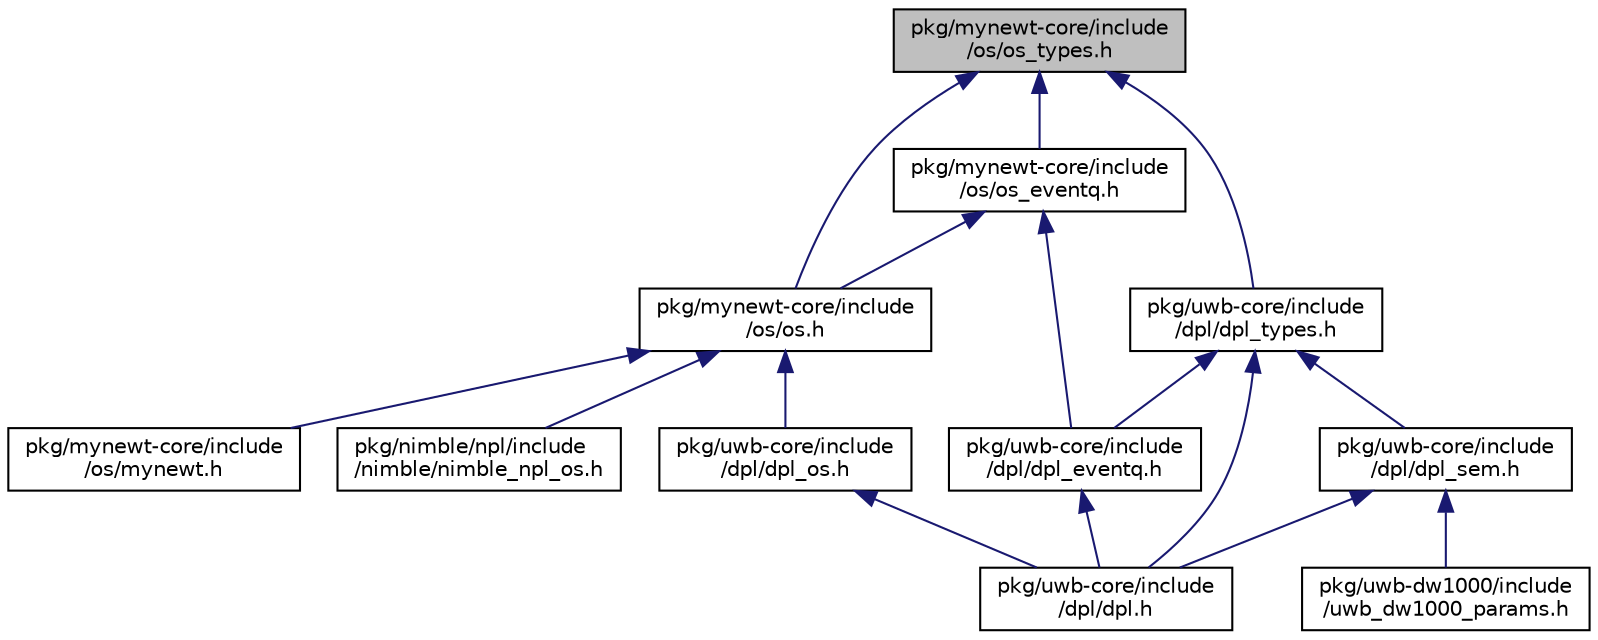 digraph "pkg/mynewt-core/include/os/os_types.h"
{
 // LATEX_PDF_SIZE
  edge [fontname="Helvetica",fontsize="10",labelfontname="Helvetica",labelfontsize="10"];
  node [fontname="Helvetica",fontsize="10",shape=record];
  Node1 [label="pkg/mynewt-core/include\l/os/os_types.h",height=0.2,width=0.4,color="black", fillcolor="grey75", style="filled", fontcolor="black",tooltip="mynewt-core types"];
  Node1 -> Node2 [dir="back",color="midnightblue",fontsize="10",style="solid",fontname="Helvetica"];
  Node2 [label="pkg/mynewt-core/include\l/os/os.h",height=0.2,width=0.4,color="black", fillcolor="white", style="filled",URL="$os_8h.html",tooltip="Apache Mynewt Copyright 2015-2021 The Apache Software Foundation."];
  Node2 -> Node3 [dir="back",color="midnightblue",fontsize="10",style="solid",fontname="Helvetica"];
  Node3 [label="pkg/mynewt-core/include\l/os/mynewt.h",height=0.2,width=0.4,color="black", fillcolor="white", style="filled",URL="$mynewt_8h.html",tooltip="mynewt-core header"];
  Node2 -> Node4 [dir="back",color="midnightblue",fontsize="10",style="solid",fontname="Helvetica"];
  Node4 [label="pkg/nimble/npl/include\l/nimble/nimble_npl_os.h",height=0.2,width=0.4,color="black", fillcolor="white", style="filled",URL="$nimble__npl__os_8h.html",tooltip="Mynewt-Nimble Porting layer wrappers."];
  Node2 -> Node5 [dir="back",color="midnightblue",fontsize="10",style="solid",fontname="Helvetica"];
  Node5 [label="pkg/uwb-core/include\l/dpl/dpl_os.h",height=0.2,width=0.4,color="black", fillcolor="white", style="filled",URL="$dpl__os_8h.html",tooltip="uwb-core DPL (Decawave Porting Layer) os abstraction layer"];
  Node5 -> Node6 [dir="back",color="midnightblue",fontsize="10",style="solid",fontname="Helvetica"];
  Node6 [label="pkg/uwb-core/include\l/dpl/dpl.h",height=0.2,width=0.4,color="black", fillcolor="white", style="filled",URL="$dpl_8h.html",tooltip="Abstraction layer for RIOT adaption."];
  Node1 -> Node7 [dir="back",color="midnightblue",fontsize="10",style="solid",fontname="Helvetica"];
  Node7 [label="pkg/mynewt-core/include\l/os/os_eventq.h",height=0.2,width=0.4,color="black", fillcolor="white", style="filled",URL="$os__eventq_8h.html",tooltip="mynewt-core event and event queue abstraction"];
  Node7 -> Node2 [dir="back",color="midnightblue",fontsize="10",style="solid",fontname="Helvetica"];
  Node7 -> Node8 [dir="back",color="midnightblue",fontsize="10",style="solid",fontname="Helvetica"];
  Node8 [label="pkg/uwb-core/include\l/dpl/dpl_eventq.h",height=0.2,width=0.4,color="black", fillcolor="white", style="filled",URL="$dpl__eventq_8h.html",tooltip="uwb-core DPL (Decawave Porting Layer) event queue wrappers"];
  Node8 -> Node6 [dir="back",color="midnightblue",fontsize="10",style="solid",fontname="Helvetica"];
  Node1 -> Node9 [dir="back",color="midnightblue",fontsize="10",style="solid",fontname="Helvetica"];
  Node9 [label="pkg/uwb-core/include\l/dpl/dpl_types.h",height=0.2,width=0.4,color="black", fillcolor="white", style="filled",URL="$dpl__types_8h.html",tooltip="uwb-core DPL (Decawave Porting Layer) types"];
  Node9 -> Node6 [dir="back",color="midnightblue",fontsize="10",style="solid",fontname="Helvetica"];
  Node9 -> Node8 [dir="back",color="midnightblue",fontsize="10",style="solid",fontname="Helvetica"];
  Node9 -> Node10 [dir="back",color="midnightblue",fontsize="10",style="solid",fontname="Helvetica"];
  Node10 [label="pkg/uwb-core/include\l/dpl/dpl_sem.h",height=0.2,width=0.4,color="black", fillcolor="white", style="filled",URL="$dpl__sem_8h.html",tooltip="uwb-core DPL (Decawave Porting Layer) semapahore wrappers"];
  Node10 -> Node6 [dir="back",color="midnightblue",fontsize="10",style="solid",fontname="Helvetica"];
  Node10 -> Node11 [dir="back",color="midnightblue",fontsize="10",style="solid",fontname="Helvetica"];
  Node11 [label="pkg/uwb-dw1000/include\l/uwb_dw1000_params.h",height=0.2,width=0.4,color="black", fillcolor="white", style="filled",URL="$uwb__dw1000__params_8h.html",tooltip="Default configuration."];
}
